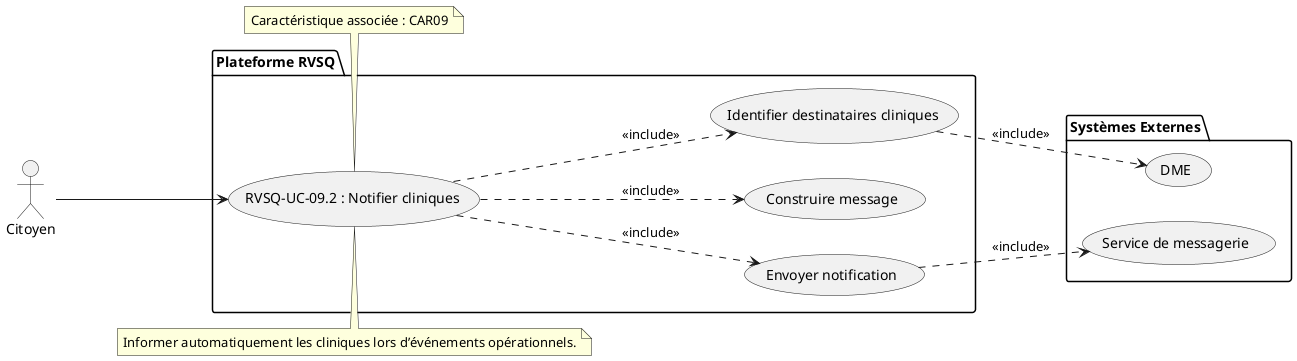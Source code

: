 @startuml RVSQ-UC-09_2_Notifier_Cliniques
left to right direction
actor "Citoyen" as a1

package "Plateforme RVSQ" {
  usecase "RVSQ-UC-09.2 : Notifier cliniques" as UC092
  usecase "Identifier destinataires cliniques" as UC092_1
  usecase "Construire message" as UC092_2
  usecase "Envoyer notification" as UC092_3
}

package "Systèmes Externes" {
  usecase "DME" as DME
  usecase "Service de messagerie" as MSG
}

a1 --> UC092

UC092 ..> UC092_1 : <<include>>
UC092 ..> UC092_2 : <<include>>
UC092 ..> UC092_3 : <<include>>
UC092_1 ..> DME : <<include>>
UC092_3 ..> MSG : <<include>>

note top of UC092
Informer automatiquement les cliniques lors d’événements opérationnels.
end note

note bottom of UC092
Caractéristique associée : CAR09
end note
@enduml